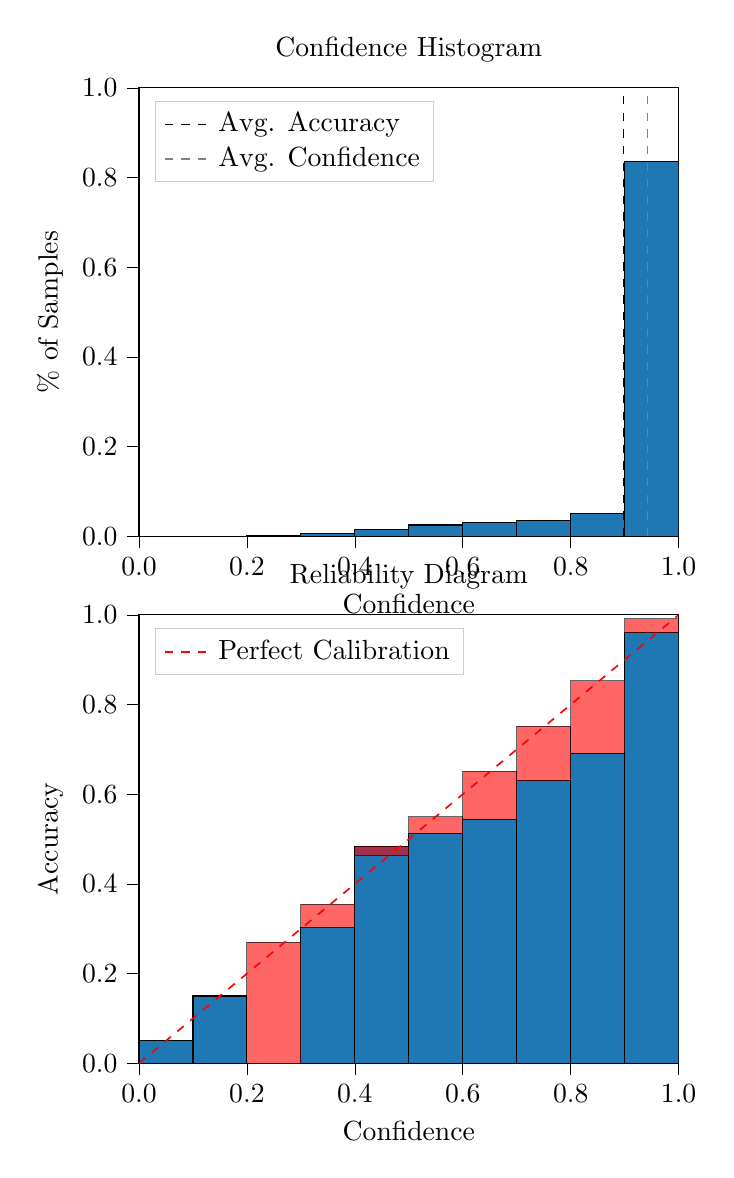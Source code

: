 % This file was created by tikzplotlib v0.9.8.
\begin{tikzpicture}

\definecolor{color0}{rgb}{0.122,0.467,0.706}

\begin{groupplot}[group style={group size=1 by 2}]
\nextgroupplot[
legend cell align={left},
legend style={
  fill opacity=0.8,
  draw opacity=1,
  text opacity=1,
  at={(0.03,0.97)},
  anchor=north west,
  draw=white!80!black
},
tick align=outside,
tick pos=left,
title={Confidence Histogram},
x grid style={white!69.02!black},
xlabel={Confidence},
xmin=0, xmax=1,
xtick style={color=black},
xtick={0,0.2,0.4,0.6,0.8,1},
xticklabels={0.0,0.2,0.4,0.6,0.8,1.0},
y grid style={white!69.02!black},
ylabel={\% of Samples},
ymin=0, ymax=1,
ytick style={color=black},
ytick={0,0.2,0.4,0.6,0.8,1},
yticklabels={0.0,0.2,0.4,0.6,0.8,1.0}
]
\draw[draw=black,fill=color0] (axis cs:-6.939e-18,0) rectangle (axis cs:0.1,0);
\draw[draw=black,fill=color0] (axis cs:0.1,0) rectangle (axis cs:0.2,0);
\draw[draw=black,fill=color0] (axis cs:0.2,0) rectangle (axis cs:0.3,0.001);
\draw[draw=black,fill=color0] (axis cs:0.3,0) rectangle (axis cs:0.4,0.006);
\draw[draw=black,fill=color0] (axis cs:0.4,0) rectangle (axis cs:0.5,0.015);
\draw[draw=black,fill=color0] (axis cs:0.5,0) rectangle (axis cs:0.6,0.025);
\draw[draw=black,fill=color0] (axis cs:0.6,0) rectangle (axis cs:0.7,0.031);
\draw[draw=black,fill=color0] (axis cs:0.7,0) rectangle (axis cs:0.8,0.036);
\draw[draw=black,fill=color0] (axis cs:0.8,0) rectangle (axis cs:0.9,0.051);
\draw[draw=black,fill=color0] (axis cs:0.9,0) rectangle (axis cs:1,0.835);
\addplot [semithick, black, dashed]
table {%
0.898 0
0.898 1
};
\addlegendentry{Avg. Accuracy}
\addplot [semithick, white!50.196!black, dashed]
table {%
0.942 0
0.942 1
};
\addlegendentry{Avg. Confidence}

\nextgroupplot[
legend cell align={left},
legend style={
  fill opacity=0.8,
  draw opacity=1,
  text opacity=1,
  at={(0.03,0.97)},
  anchor=north west,
  draw=white!80!black
},
tick align=outside,
tick pos=left,
title={Reliability Diagram},
x grid style={white!69.02!black},
xlabel={Confidence},
xmin=0, xmax=1,
xtick style={color=black},
xtick={0,0.2,0.4,0.6,0.8,1},
xticklabels={0.0,0.2,0.4,0.6,0.8,1.0},
y grid style={white!69.02!black},
ylabel={Accuracy},
ymin=0, ymax=1,
ytick style={color=black},
ytick={0,0.2,0.4,0.6,0.8,1},
yticklabels={0.0,0.2,0.4,0.6,0.8,1.0}
]
\draw[draw=black,fill=color0] (axis cs:-6.939e-18,0) rectangle (axis cs:0.1,0.05);
\draw[draw=black,fill=color0] (axis cs:0.1,0) rectangle (axis cs:0.2,0.15);
\draw[draw=black,fill=color0] (axis cs:0.2,0) rectangle (axis cs:0.3,0);
\draw[draw=black,fill=color0] (axis cs:0.3,0) rectangle (axis cs:0.4,0.302);
\draw[draw=black,fill=color0] (axis cs:0.4,0) rectangle (axis cs:0.5,0.484);
\draw[draw=black,fill=color0] (axis cs:0.5,0) rectangle (axis cs:0.6,0.512);
\draw[draw=black,fill=color0] (axis cs:0.6,0) rectangle (axis cs:0.7,0.544);
\draw[draw=black,fill=color0] (axis cs:0.7,0) rectangle (axis cs:0.8,0.63);
\draw[draw=black,fill=color0] (axis cs:0.8,0) rectangle (axis cs:0.9,0.691);
\draw[draw=black,fill=color0] (axis cs:0.9,0) rectangle (axis cs:1,0.96);
\draw[draw=black,fill=red,opacity=0.6] (axis cs:-6.939e-18,0.05) rectangle (axis cs:0.1,0.05);
\draw[draw=black,fill=red,opacity=0.6] (axis cs:0.1,0.15) rectangle (axis cs:0.2,0.15);
\draw[draw=black,fill=red,opacity=0.6] (axis cs:0.2,0) rectangle (axis cs:0.3,0.27);
\draw[draw=black,fill=red,opacity=0.6] (axis cs:0.3,0.302) rectangle (axis cs:0.4,0.355);
\draw[draw=black,fill=red,opacity=0.6] (axis cs:0.4,0.484) rectangle (axis cs:0.5,0.463);
\draw[draw=black,fill=red,opacity=0.6] (axis cs:0.5,0.512) rectangle (axis cs:0.6,0.55);
\draw[draw=black,fill=red,opacity=0.6] (axis cs:0.6,0.544) rectangle (axis cs:0.7,0.651);
\draw[draw=black,fill=red,opacity=0.6] (axis cs:0.7,0.63) rectangle (axis cs:0.8,0.752);
\draw[draw=black,fill=red,opacity=0.6] (axis cs:0.8,0.691) rectangle (axis cs:0.9,0.853);
\draw[draw=black,fill=red,opacity=0.6] (axis cs:0.9,0.96) rectangle (axis cs:1,0.992);
\addplot [semithick, red, dashed]
table {%
0 0
1 1
};
\addlegendentry{Perfect Calibration}
\end{groupplot}

\end{tikzpicture}
